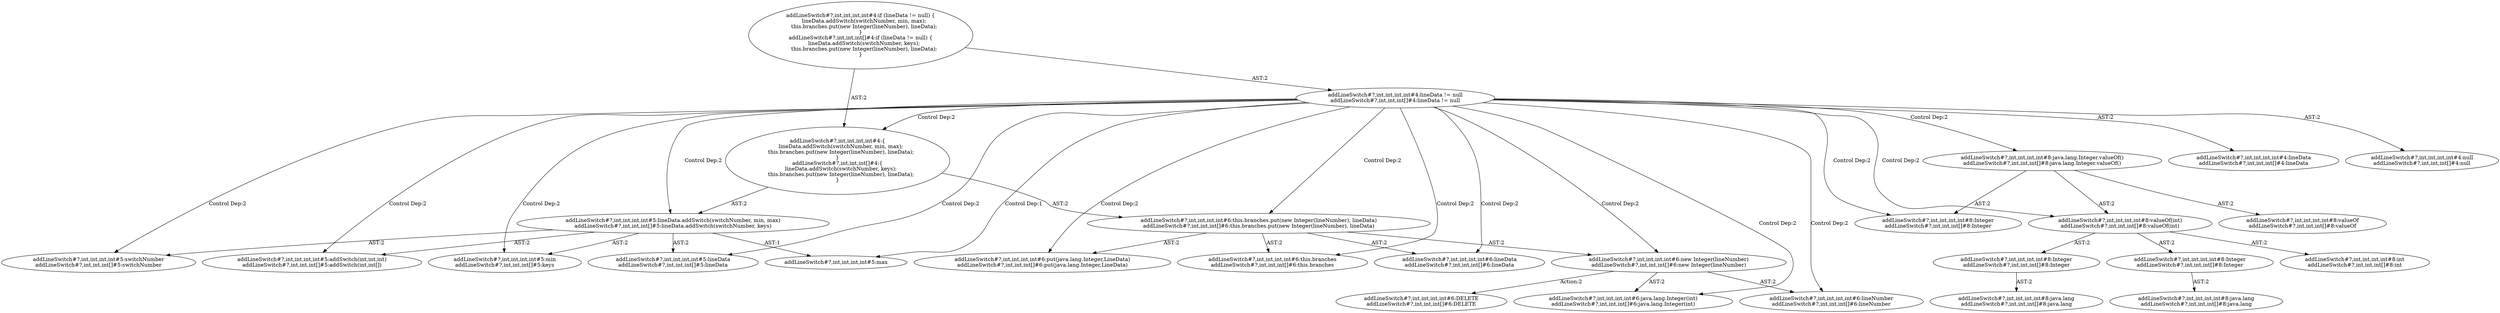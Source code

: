 digraph "Pattern" {
0 [label="addLineSwitch#?,int,int,int,int#6:DELETE
addLineSwitch#?,int,int,int[]#6:DELETE" shape=ellipse]
1 [label="addLineSwitch#?,int,int,int,int#6:new Integer(lineNumber)
addLineSwitch#?,int,int,int[]#6:new Integer(lineNumber)" shape=ellipse]
2 [label="addLineSwitch#?,int,int,int,int#4:lineData != null
addLineSwitch#?,int,int,int[]#4:lineData != null" shape=ellipse]
3 [label="addLineSwitch#?,int,int,int,int#4:if (lineData != null) \{
    lineData.addSwitch(switchNumber, min, max);
    this.branches.put(new Integer(lineNumber), lineData);
\}
addLineSwitch#?,int,int,int[]#4:if (lineData != null) \{
    lineData.addSwitch(switchNumber, keys);
    this.branches.put(new Integer(lineNumber), lineData);
\}" shape=ellipse]
4 [label="addLineSwitch#?,int,int,int,int#4:lineData
addLineSwitch#?,int,int,int[]#4:lineData" shape=ellipse]
5 [label="addLineSwitch#?,int,int,int,int#4:null
addLineSwitch#?,int,int,int[]#4:null" shape=ellipse]
6 [label="addLineSwitch#?,int,int,int,int#4:\{
    lineData.addSwitch(switchNumber, min, max);
    this.branches.put(new Integer(lineNumber), lineData);
\}
addLineSwitch#?,int,int,int[]#4:\{
    lineData.addSwitch(switchNumber, keys);
    this.branches.put(new Integer(lineNumber), lineData);
\}" shape=ellipse]
7 [label="addLineSwitch#?,int,int,int,int#5:lineData.addSwitch(switchNumber, min, max)
addLineSwitch#?,int,int,int[]#5:lineData.addSwitch(switchNumber, keys)" shape=ellipse]
8 [label="addLineSwitch#?,int,int,int,int#5:addSwitch(int,int,int)
addLineSwitch#?,int,int,int[]#5:addSwitch(int,int[])" shape=ellipse]
9 [label="addLineSwitch#?,int,int,int,int#5:lineData
addLineSwitch#?,int,int,int[]#5:lineData" shape=ellipse]
10 [label="addLineSwitch#?,int,int,int,int#5:switchNumber
addLineSwitch#?,int,int,int[]#5:switchNumber" shape=ellipse]
11 [label="addLineSwitch#?,int,int,int,int#5:min
addLineSwitch#?,int,int,int[]#5:keys" shape=ellipse]
12 [label="addLineSwitch#?,int,int,int,int#5:max" shape=ellipse]
13 [label="addLineSwitch#?,int,int,int,int#6:this.branches.put(new Integer(lineNumber), lineData)
addLineSwitch#?,int,int,int[]#6:this.branches.put(new Integer(lineNumber), lineData)" shape=ellipse]
14 [label="addLineSwitch#?,int,int,int,int#6:put(java.lang.Integer,LineData)
addLineSwitch#?,int,int,int[]#6:put(java.lang.Integer,LineData)" shape=ellipse]
15 [label="addLineSwitch#?,int,int,int,int#6:this.branches
addLineSwitch#?,int,int,int[]#6:this.branches" shape=ellipse]
16 [label="addLineSwitch#?,int,int,int,int#6:java.lang.Integer(int)
addLineSwitch#?,int,int,int[]#6:java.lang.Integer(int)" shape=ellipse]
17 [label="addLineSwitch#?,int,int,int,int#6:lineNumber
addLineSwitch#?,int,int,int[]#6:lineNumber" shape=ellipse]
18 [label="addLineSwitch#?,int,int,int,int#6:lineData
addLineSwitch#?,int,int,int[]#6:lineData" shape=ellipse]
19 [label="addLineSwitch#?,int,int,int,int#8:Integer
addLineSwitch#?,int,int,int[]#8:Integer" shape=ellipse]
20 [label="addLineSwitch#?,int,int,int,int#8:java.lang.Integer.valueOf()
addLineSwitch#?,int,int,int[]#8:java.lang.Integer.valueOf()" shape=ellipse]
21 [label="addLineSwitch#?,int,int,int,int#8:valueOf
addLineSwitch#?,int,int,int[]#8:valueOf" shape=ellipse]
22 [label="addLineSwitch#?,int,int,int,int#8:valueOf(int)
addLineSwitch#?,int,int,int[]#8:valueOf(int)" shape=ellipse]
23 [label="addLineSwitch#?,int,int,int,int#8:Integer
addLineSwitch#?,int,int,int[]#8:Integer" shape=ellipse]
24 [label="addLineSwitch#?,int,int,int,int#8:java.lang
addLineSwitch#?,int,int,int[]#8:java.lang" shape=ellipse]
25 [label="addLineSwitch#?,int,int,int,int#8:Integer
addLineSwitch#?,int,int,int[]#8:Integer" shape=ellipse]
26 [label="addLineSwitch#?,int,int,int,int#8:java.lang
addLineSwitch#?,int,int,int[]#8:java.lang" shape=ellipse]
27 [label="addLineSwitch#?,int,int,int,int#8:int
addLineSwitch#?,int,int,int[]#8:int" shape=ellipse]
1 -> 0 [label="Action:2"];
1 -> 16 [label="AST:2"];
1 -> 17 [label="AST:2"];
2 -> 1 [label="Control Dep:2"];
2 -> 4 [label="AST:2"];
2 -> 5 [label="AST:2"];
2 -> 6 [label="Control Dep:2"];
2 -> 7 [label="Control Dep:2"];
2 -> 8 [label="Control Dep:2"];
2 -> 9 [label="Control Dep:2"];
2 -> 10 [label="Control Dep:2"];
2 -> 11 [label="Control Dep:2"];
2 -> 12 [label="Control Dep:1"];
2 -> 13 [label="Control Dep:2"];
2 -> 14 [label="Control Dep:2"];
2 -> 15 [label="Control Dep:2"];
2 -> 16 [label="Control Dep:2"];
2 -> 17 [label="Control Dep:2"];
2 -> 18 [label="Control Dep:2"];
2 -> 19 [label="Control Dep:2"];
2 -> 22 [label="Control Dep:2"];
2 -> 20 [label="Control Dep:2"];
3 -> 2 [label="AST:2"];
3 -> 6 [label="AST:2"];
6 -> 7 [label="AST:2"];
6 -> 13 [label="AST:2"];
7 -> 9 [label="AST:2"];
7 -> 8 [label="AST:2"];
7 -> 10 [label="AST:2"];
7 -> 11 [label="AST:2"];
7 -> 12 [label="AST:1"];
13 -> 1 [label="AST:2"];
13 -> 15 [label="AST:2"];
13 -> 14 [label="AST:2"];
13 -> 18 [label="AST:2"];
20 -> 19 [label="AST:2"];
20 -> 21 [label="AST:2"];
20 -> 22 [label="AST:2"];
22 -> 23 [label="AST:2"];
22 -> 25 [label="AST:2"];
22 -> 27 [label="AST:2"];
23 -> 24 [label="AST:2"];
25 -> 26 [label="AST:2"];
}